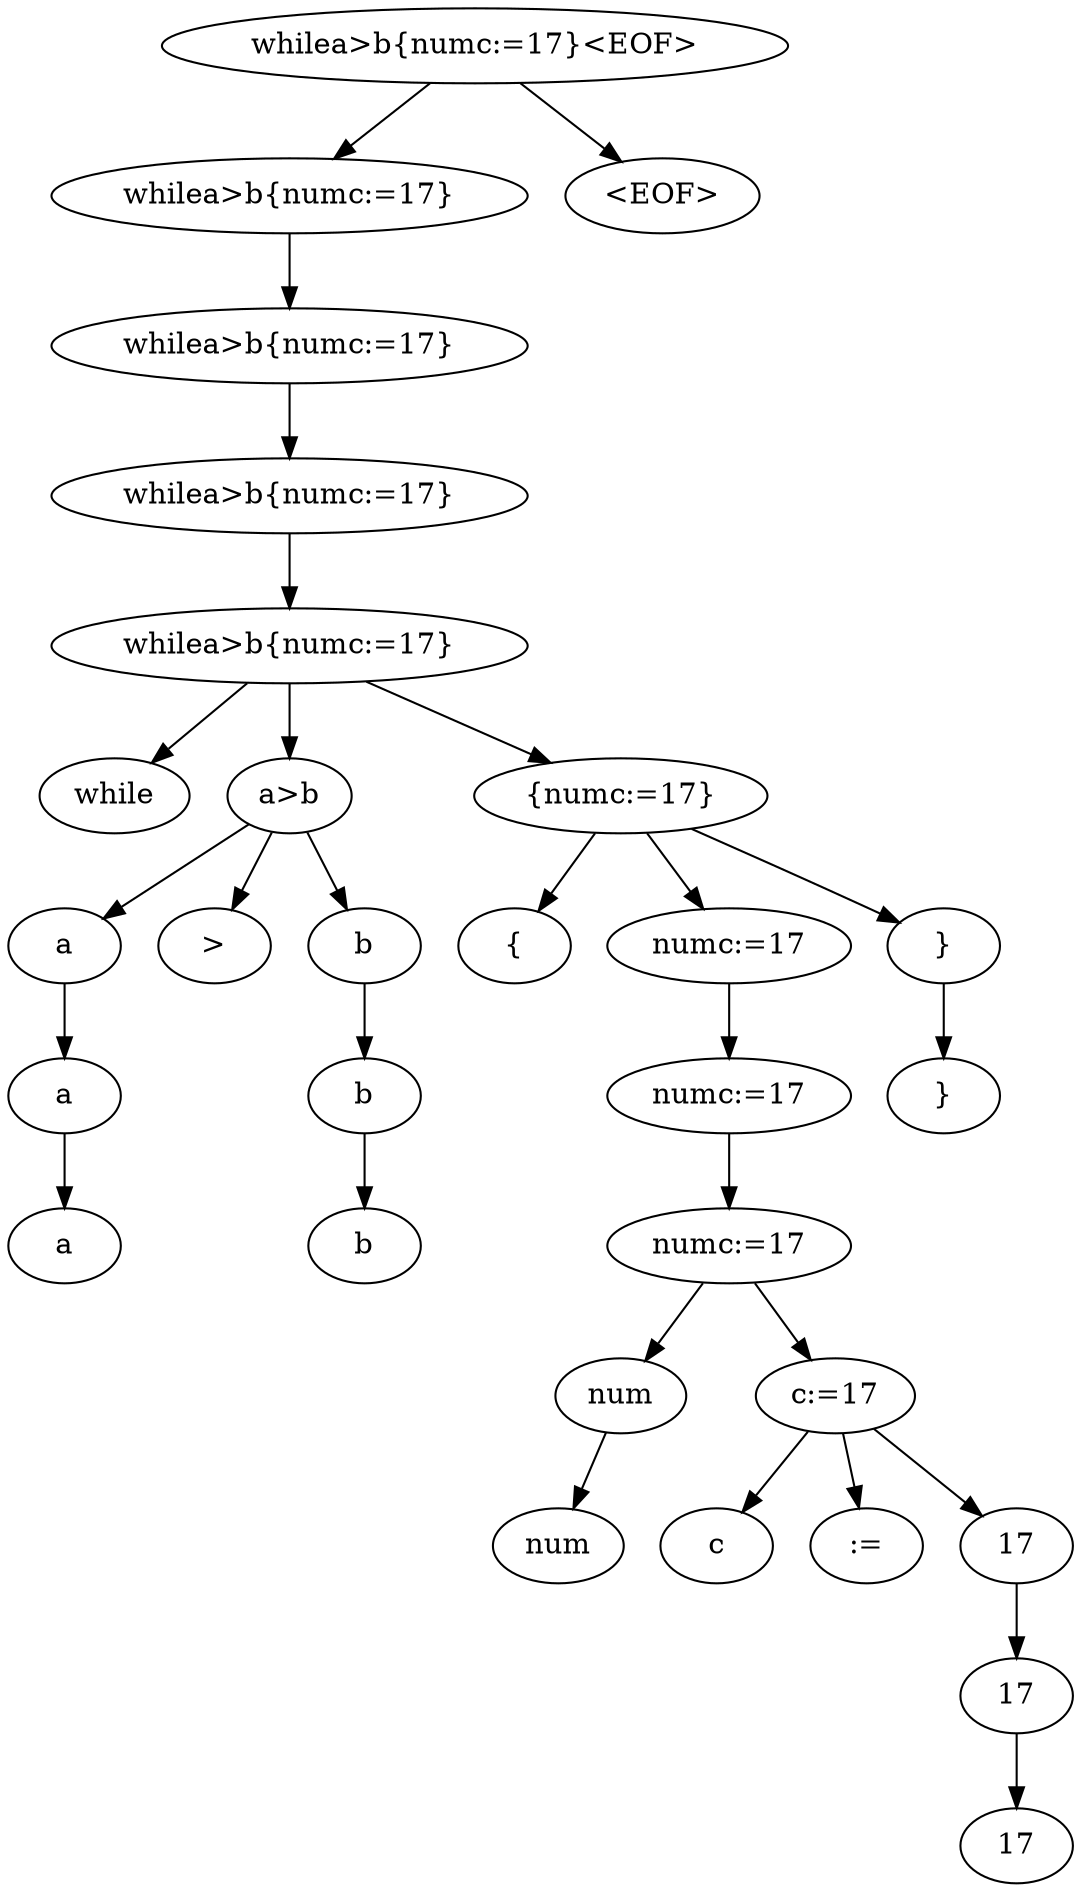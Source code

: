 digraph G {
n0 [label="whilea>b{numc:=17}<EOF>"];
n1 [label="whilea>b{numc:=17}"];
n0 -> n1;
n2 [label="whilea>b{numc:=17}"];
n1 -> n2;
n3 [label="whilea>b{numc:=17}"];
n2 -> n3;
n4 [label="whilea>b{numc:=17}"];
n3 -> n4;
n5 [label="while"];
n4 -> n5;
n6 [label="a>b"];
n4 -> n6;
n7 [label="a"];
n6 -> n7;
n8 [label="a"];
n7 -> n8;
n9 [label="a"];
n8 -> n9;
n10 [label=">"];
n6 -> n10;
n11 [label="b"];
n6 -> n11;
n12 [label="b"];
n11 -> n12;
n13 [label="b"];
n12 -> n13;
n14 [label="{numc:=17}"];
n4 -> n14;
n15 [label="{"];
n14 -> n15;
n16 [label="numc:=17"];
n14 -> n16;
n17 [label="numc:=17"];
n16 -> n17;
n18 [label="numc:=17"];
n17 -> n18;
n19 [label="num"];
n18 -> n19;
n20 [label="num"];
n19 -> n20;
n21 [label="c:=17"];
n18 -> n21;
n22 [label="c"];
n21 -> n22;
n23 [label=":="];
n21 -> n23;
n24 [label="17"];
n21 -> n24;
n25 [label="17"];
n24 -> n25;
n26 [label="17"];
n25 -> n26;
n27 [label="}"];
n14 -> n27;
n28 [label="}"];
n27 -> n28;
n29 [label="<EOF>"];
n0 -> n29;
}

